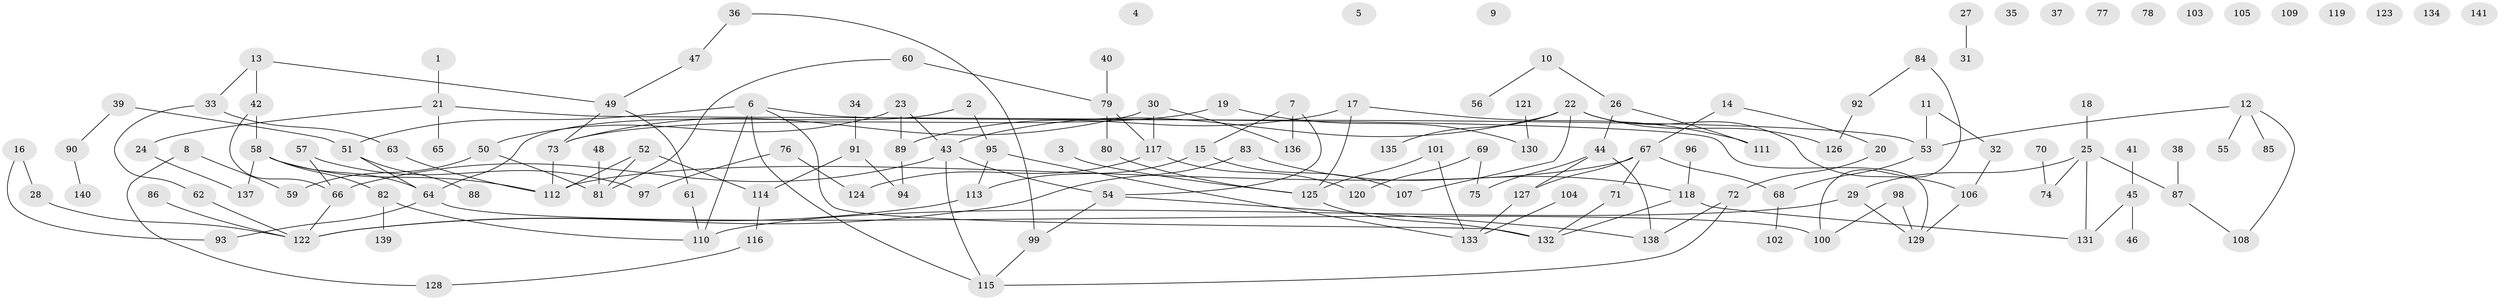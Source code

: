 // Generated by graph-tools (version 1.1) at 2025/40/03/09/25 04:40:37]
// undirected, 141 vertices, 162 edges
graph export_dot {
graph [start="1"]
  node [color=gray90,style=filled];
  1;
  2;
  3;
  4;
  5;
  6;
  7;
  8;
  9;
  10;
  11;
  12;
  13;
  14;
  15;
  16;
  17;
  18;
  19;
  20;
  21;
  22;
  23;
  24;
  25;
  26;
  27;
  28;
  29;
  30;
  31;
  32;
  33;
  34;
  35;
  36;
  37;
  38;
  39;
  40;
  41;
  42;
  43;
  44;
  45;
  46;
  47;
  48;
  49;
  50;
  51;
  52;
  53;
  54;
  55;
  56;
  57;
  58;
  59;
  60;
  61;
  62;
  63;
  64;
  65;
  66;
  67;
  68;
  69;
  70;
  71;
  72;
  73;
  74;
  75;
  76;
  77;
  78;
  79;
  80;
  81;
  82;
  83;
  84;
  85;
  86;
  87;
  88;
  89;
  90;
  91;
  92;
  93;
  94;
  95;
  96;
  97;
  98;
  99;
  100;
  101;
  102;
  103;
  104;
  105;
  106;
  107;
  108;
  109;
  110;
  111;
  112;
  113;
  114;
  115;
  116;
  117;
  118;
  119;
  120;
  121;
  122;
  123;
  124;
  125;
  126;
  127;
  128;
  129;
  130;
  131;
  132;
  133;
  134;
  135;
  136;
  137;
  138;
  139;
  140;
  141;
  1 -- 21;
  2 -- 64;
  2 -- 95;
  3 -- 125;
  6 -- 51;
  6 -- 53;
  6 -- 110;
  6 -- 115;
  6 -- 132;
  7 -- 15;
  7 -- 54;
  7 -- 136;
  8 -- 59;
  8 -- 128;
  10 -- 26;
  10 -- 56;
  11 -- 32;
  11 -- 53;
  12 -- 53;
  12 -- 55;
  12 -- 85;
  12 -- 108;
  13 -- 33;
  13 -- 42;
  13 -- 49;
  14 -- 20;
  14 -- 67;
  15 -- 107;
  15 -- 113;
  16 -- 28;
  16 -- 93;
  17 -- 89;
  17 -- 111;
  17 -- 125;
  18 -- 25;
  19 -- 73;
  19 -- 130;
  20 -- 72;
  21 -- 24;
  21 -- 65;
  21 -- 129;
  22 -- 43;
  22 -- 106;
  22 -- 107;
  22 -- 126;
  22 -- 135;
  23 -- 43;
  23 -- 50;
  23 -- 89;
  24 -- 137;
  25 -- 29;
  25 -- 74;
  25 -- 87;
  25 -- 131;
  26 -- 44;
  26 -- 111;
  27 -- 31;
  28 -- 122;
  29 -- 110;
  29 -- 129;
  30 -- 73;
  30 -- 117;
  30 -- 136;
  32 -- 106;
  33 -- 62;
  33 -- 63;
  34 -- 91;
  36 -- 47;
  36 -- 99;
  38 -- 87;
  39 -- 51;
  39 -- 90;
  40 -- 79;
  41 -- 45;
  42 -- 58;
  42 -- 66;
  43 -- 54;
  43 -- 66;
  43 -- 115;
  44 -- 75;
  44 -- 127;
  44 -- 138;
  45 -- 46;
  45 -- 131;
  47 -- 49;
  48 -- 81;
  49 -- 61;
  49 -- 73;
  50 -- 59;
  50 -- 81;
  51 -- 64;
  51 -- 88;
  52 -- 81;
  52 -- 112;
  52 -- 114;
  53 -- 68;
  54 -- 99;
  54 -- 138;
  57 -- 66;
  57 -- 97;
  58 -- 64;
  58 -- 82;
  58 -- 112;
  58 -- 137;
  60 -- 79;
  60 -- 81;
  61 -- 110;
  62 -- 122;
  63 -- 112;
  64 -- 93;
  64 -- 100;
  66 -- 122;
  67 -- 68;
  67 -- 71;
  67 -- 112;
  67 -- 127;
  68 -- 102;
  69 -- 75;
  69 -- 120;
  70 -- 74;
  71 -- 132;
  72 -- 115;
  72 -- 138;
  73 -- 112;
  76 -- 97;
  76 -- 124;
  79 -- 80;
  79 -- 117;
  80 -- 125;
  82 -- 110;
  82 -- 139;
  83 -- 118;
  83 -- 122;
  84 -- 92;
  84 -- 100;
  86 -- 122;
  87 -- 108;
  89 -- 94;
  90 -- 140;
  91 -- 94;
  91 -- 114;
  92 -- 126;
  95 -- 113;
  95 -- 133;
  96 -- 118;
  98 -- 100;
  98 -- 129;
  99 -- 115;
  101 -- 125;
  101 -- 133;
  104 -- 133;
  106 -- 129;
  113 -- 122;
  114 -- 116;
  116 -- 128;
  117 -- 120;
  117 -- 124;
  118 -- 131;
  118 -- 132;
  121 -- 130;
  125 -- 132;
  127 -- 133;
}

